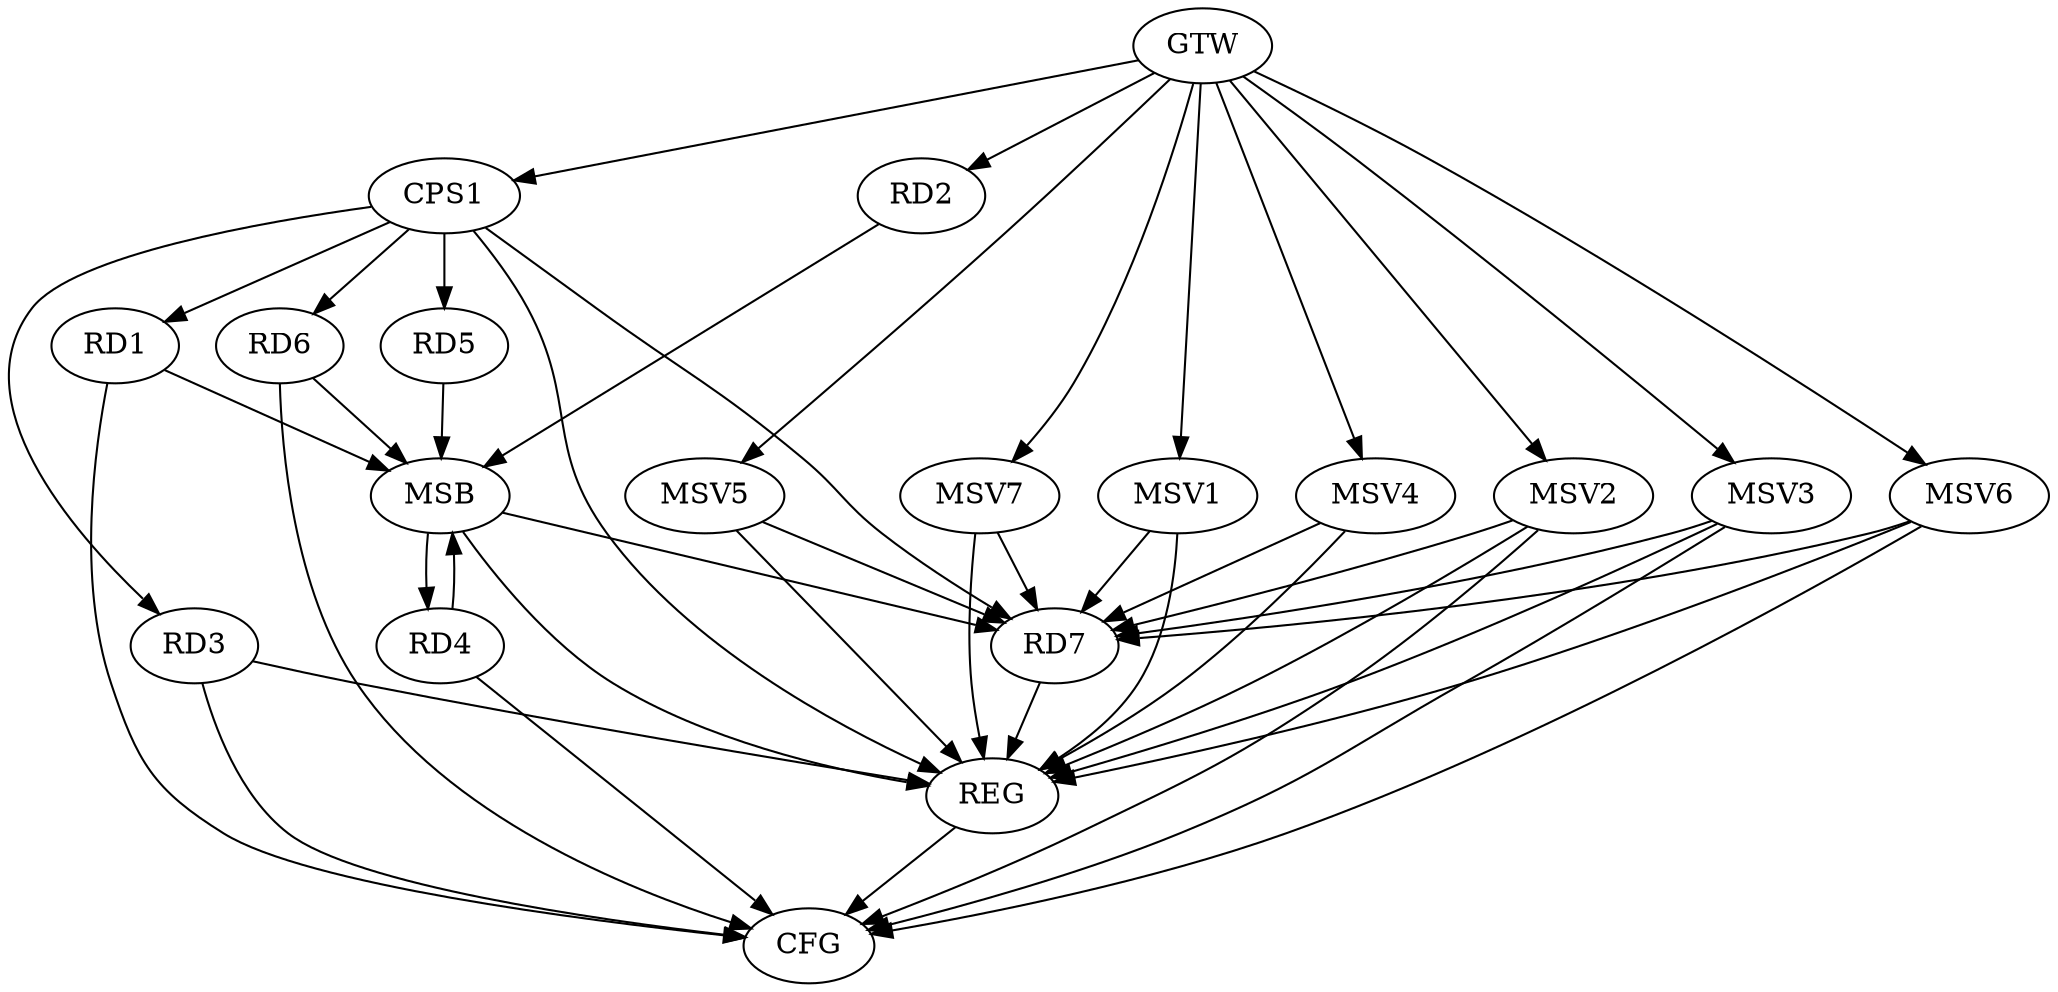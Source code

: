 strict digraph G {
  RD1 [ label="RD1" ];
  RD2 [ label="RD2" ];
  RD3 [ label="RD3" ];
  RD4 [ label="RD4" ];
  RD5 [ label="RD5" ];
  RD6 [ label="RD6" ];
  RD7 [ label="RD7" ];
  CPS1 [ label="CPS1" ];
  GTW [ label="GTW" ];
  REG [ label="REG" ];
  MSB [ label="MSB" ];
  CFG [ label="CFG" ];
  MSV1 [ label="MSV1" ];
  MSV2 [ label="MSV2" ];
  MSV3 [ label="MSV3" ];
  MSV4 [ label="MSV4" ];
  MSV5 [ label="MSV5" ];
  MSV6 [ label="MSV6" ];
  MSV7 [ label="MSV7" ];
  CPS1 -> RD1;
  CPS1 -> RD3;
  CPS1 -> RD5;
  CPS1 -> RD6;
  CPS1 -> RD7;
  GTW -> RD2;
  GTW -> CPS1;
  RD3 -> REG;
  RD7 -> REG;
  CPS1 -> REG;
  RD1 -> MSB;
  MSB -> REG;
  RD2 -> MSB;
  MSB -> RD4;
  RD4 -> MSB;
  MSB -> RD7;
  RD5 -> MSB;
  RD6 -> MSB;
  RD1 -> CFG;
  RD6 -> CFG;
  RD3 -> CFG;
  RD4 -> CFG;
  REG -> CFG;
  MSV1 -> RD7;
  GTW -> MSV1;
  MSV1 -> REG;
  MSV2 -> RD7;
  GTW -> MSV2;
  MSV2 -> REG;
  MSV2 -> CFG;
  MSV3 -> RD7;
  GTW -> MSV3;
  MSV3 -> REG;
  MSV3 -> CFG;
  MSV4 -> RD7;
  GTW -> MSV4;
  MSV4 -> REG;
  MSV5 -> RD7;
  GTW -> MSV5;
  MSV5 -> REG;
  MSV6 -> RD7;
  MSV7 -> RD7;
  GTW -> MSV6;
  MSV6 -> REG;
  MSV6 -> CFG;
  GTW -> MSV7;
  MSV7 -> REG;
}

